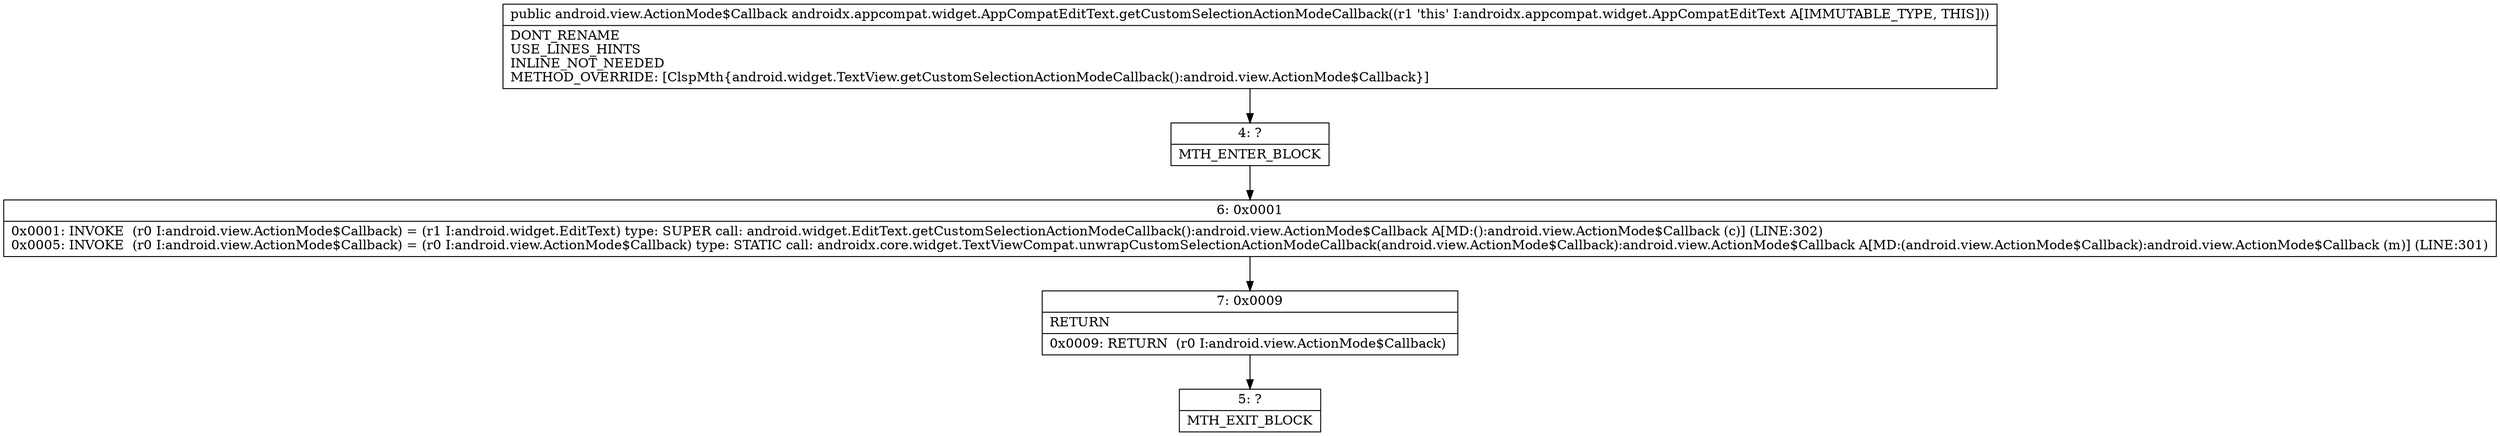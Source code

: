 digraph "CFG forandroidx.appcompat.widget.AppCompatEditText.getCustomSelectionActionModeCallback()Landroid\/view\/ActionMode$Callback;" {
Node_4 [shape=record,label="{4\:\ ?|MTH_ENTER_BLOCK\l}"];
Node_6 [shape=record,label="{6\:\ 0x0001|0x0001: INVOKE  (r0 I:android.view.ActionMode$Callback) = (r1 I:android.widget.EditText) type: SUPER call: android.widget.EditText.getCustomSelectionActionModeCallback():android.view.ActionMode$Callback A[MD:():android.view.ActionMode$Callback (c)] (LINE:302)\l0x0005: INVOKE  (r0 I:android.view.ActionMode$Callback) = (r0 I:android.view.ActionMode$Callback) type: STATIC call: androidx.core.widget.TextViewCompat.unwrapCustomSelectionActionModeCallback(android.view.ActionMode$Callback):android.view.ActionMode$Callback A[MD:(android.view.ActionMode$Callback):android.view.ActionMode$Callback (m)] (LINE:301)\l}"];
Node_7 [shape=record,label="{7\:\ 0x0009|RETURN\l|0x0009: RETURN  (r0 I:android.view.ActionMode$Callback) \l}"];
Node_5 [shape=record,label="{5\:\ ?|MTH_EXIT_BLOCK\l}"];
MethodNode[shape=record,label="{public android.view.ActionMode$Callback androidx.appcompat.widget.AppCompatEditText.getCustomSelectionActionModeCallback((r1 'this' I:androidx.appcompat.widget.AppCompatEditText A[IMMUTABLE_TYPE, THIS]))  | DONT_RENAME\lUSE_LINES_HINTS\lINLINE_NOT_NEEDED\lMETHOD_OVERRIDE: [ClspMth\{android.widget.TextView.getCustomSelectionActionModeCallback():android.view.ActionMode$Callback\}]\l}"];
MethodNode -> Node_4;Node_4 -> Node_6;
Node_6 -> Node_7;
Node_7 -> Node_5;
}

